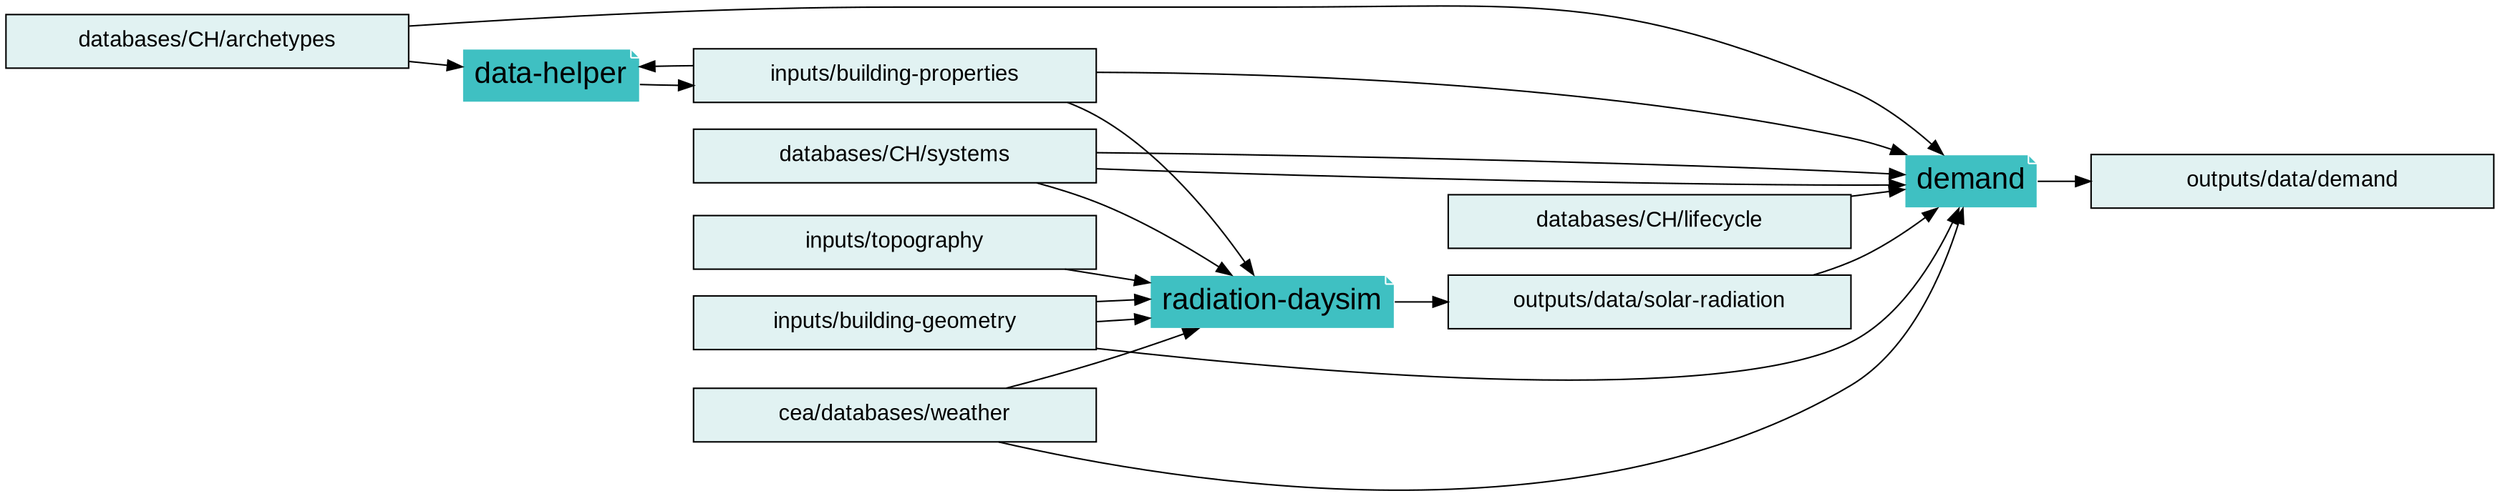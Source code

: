 digraph trace_inputlocator {
    rankdir="LR";
    graph [overlap = false, fontname=arial];
    "data-helper"[shape=note, style=filled, color=white, fillcolor="#3FC0C2", fontname=arial, fontsize=20];
    "demand"[shape=note, style=filled, color=white, fillcolor="#3FC0C2", fontname=arial, fontsize=20];
    "radiation-daysim"[shape=note, style=filled, color=white, fillcolor="#3FC0C2", fontname=arial, fontsize=20];
    node [shape=box, style=filled, fillcolor="#E1F2F2", fontname=arial, fontsize=15, fixedsize=true, width=3.75]
    "databases/CH/archetypes" -> "data-helper"
    "inputs/building-properties" -> "data-helper"
    "databases/CH/archetypes" -> "demand"
    "inputs/building-properties" -> "demand"
    "databases/CH/systems" -> "demand"
    "databases/CH/lifecycle" -> "demand"
    "outputs/data/solar-radiation" -> "demand"
    "databases/CH/systems" -> "demand"
    "cea/databases/weather" -> "demand"
    "inputs/building-geometry" -> "demand"
    "inputs/building-properties" -> "radiation-daysim"
    "inputs/building-geometry" -> "radiation-daysim"
    "databases/CH/systems" -> "radiation-daysim"
    "inputs/topography" -> "radiation-daysim"
    "cea/databases/weather" -> "radiation-daysim"
    "inputs/building-geometry" -> "radiation-daysim"
    "data-helper" -> "inputs/building-properties"
    "demand" -> "outputs/data/demand"
    "radiation-daysim" -> "outputs/data/solar-radiation"
}